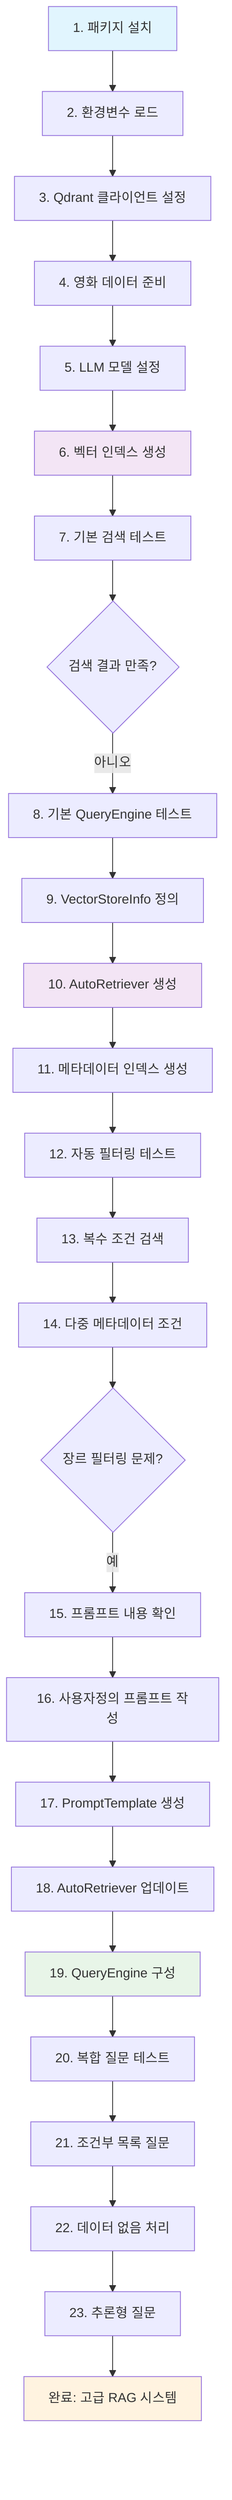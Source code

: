flowchart TD
    A[1. 패키지 설치] --> B[2. 환경변수 로드]
    B --> C[3. Qdrant 클라이언트 설정]
    C --> D[4. 영화 데이터 준비]
    D --> E[5. LLM 모델 설정]
    E --> F[6. 벡터 인덱스 생성]
    
    F --> G[7. 기본 검색 테스트]
    G --> H{검색 결과 만족?}
    H -->|아니오| I[8. 기본 QueryEngine 테스트]
    
    I --> J[9. VectorStoreInfo 정의]
    J --> K[10. AutoRetriever 생성]
    K --> L[11. 메타데이터 인덱스 생성]
    
    L --> M[12. 자동 필터링 테스트]
    M --> N[13. 복수 조건 검색]
    N --> O[14. 다중 메타데이터 조건]
    
    O --> P{장르 필터링 문제?}
    P -->|예| Q[15. 프롬프트 내용 확인]
    Q --> R[16. 사용자정의 프롬프트 작성]
    R --> S[17. PromptTemplate 생성]
    S --> T[18. AutoRetriever 업데이트]
    
    T --> U[19. QueryEngine 구성]
    U --> V[20. 복합 질문 테스트]
    V --> W[21. 조건부 목록 질문]
    W --> X[22. 데이터 없음 처리]
    X --> Y[23. 추론형 질문]
    
    Y --> Z[완료: 고급 RAG 시스템]
    
    style A fill:#e1f5fe
    style F fill:#f3e5f5
    style K fill:#f3e5f5
    style U fill:#e8f5e8
    style Z fill:#fff3e0